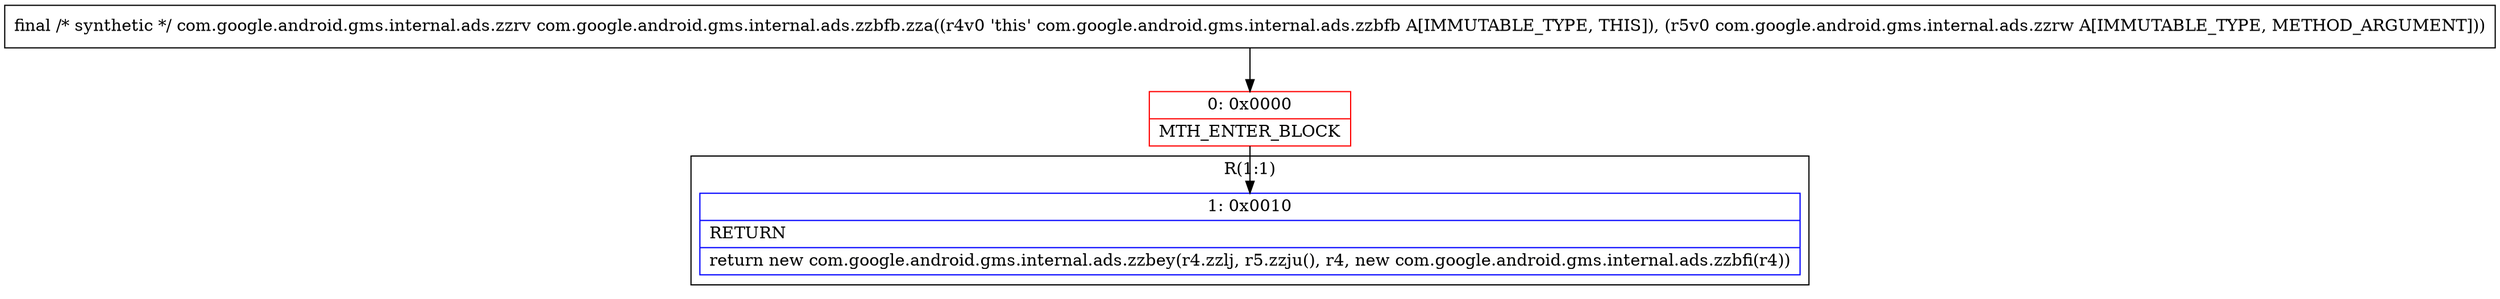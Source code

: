 digraph "CFG forcom.google.android.gms.internal.ads.zzbfb.zza(Lcom\/google\/android\/gms\/internal\/ads\/zzrw;)Lcom\/google\/android\/gms\/internal\/ads\/zzrv;" {
subgraph cluster_Region_276763350 {
label = "R(1:1)";
node [shape=record,color=blue];
Node_1 [shape=record,label="{1\:\ 0x0010|RETURN\l|return new com.google.android.gms.internal.ads.zzbey(r4.zzlj, r5.zzju(), r4, new com.google.android.gms.internal.ads.zzbfi(r4))\l}"];
}
Node_0 [shape=record,color=red,label="{0\:\ 0x0000|MTH_ENTER_BLOCK\l}"];
MethodNode[shape=record,label="{final \/* synthetic *\/ com.google.android.gms.internal.ads.zzrv com.google.android.gms.internal.ads.zzbfb.zza((r4v0 'this' com.google.android.gms.internal.ads.zzbfb A[IMMUTABLE_TYPE, THIS]), (r5v0 com.google.android.gms.internal.ads.zzrw A[IMMUTABLE_TYPE, METHOD_ARGUMENT])) }"];
MethodNode -> Node_0;
Node_0 -> Node_1;
}

